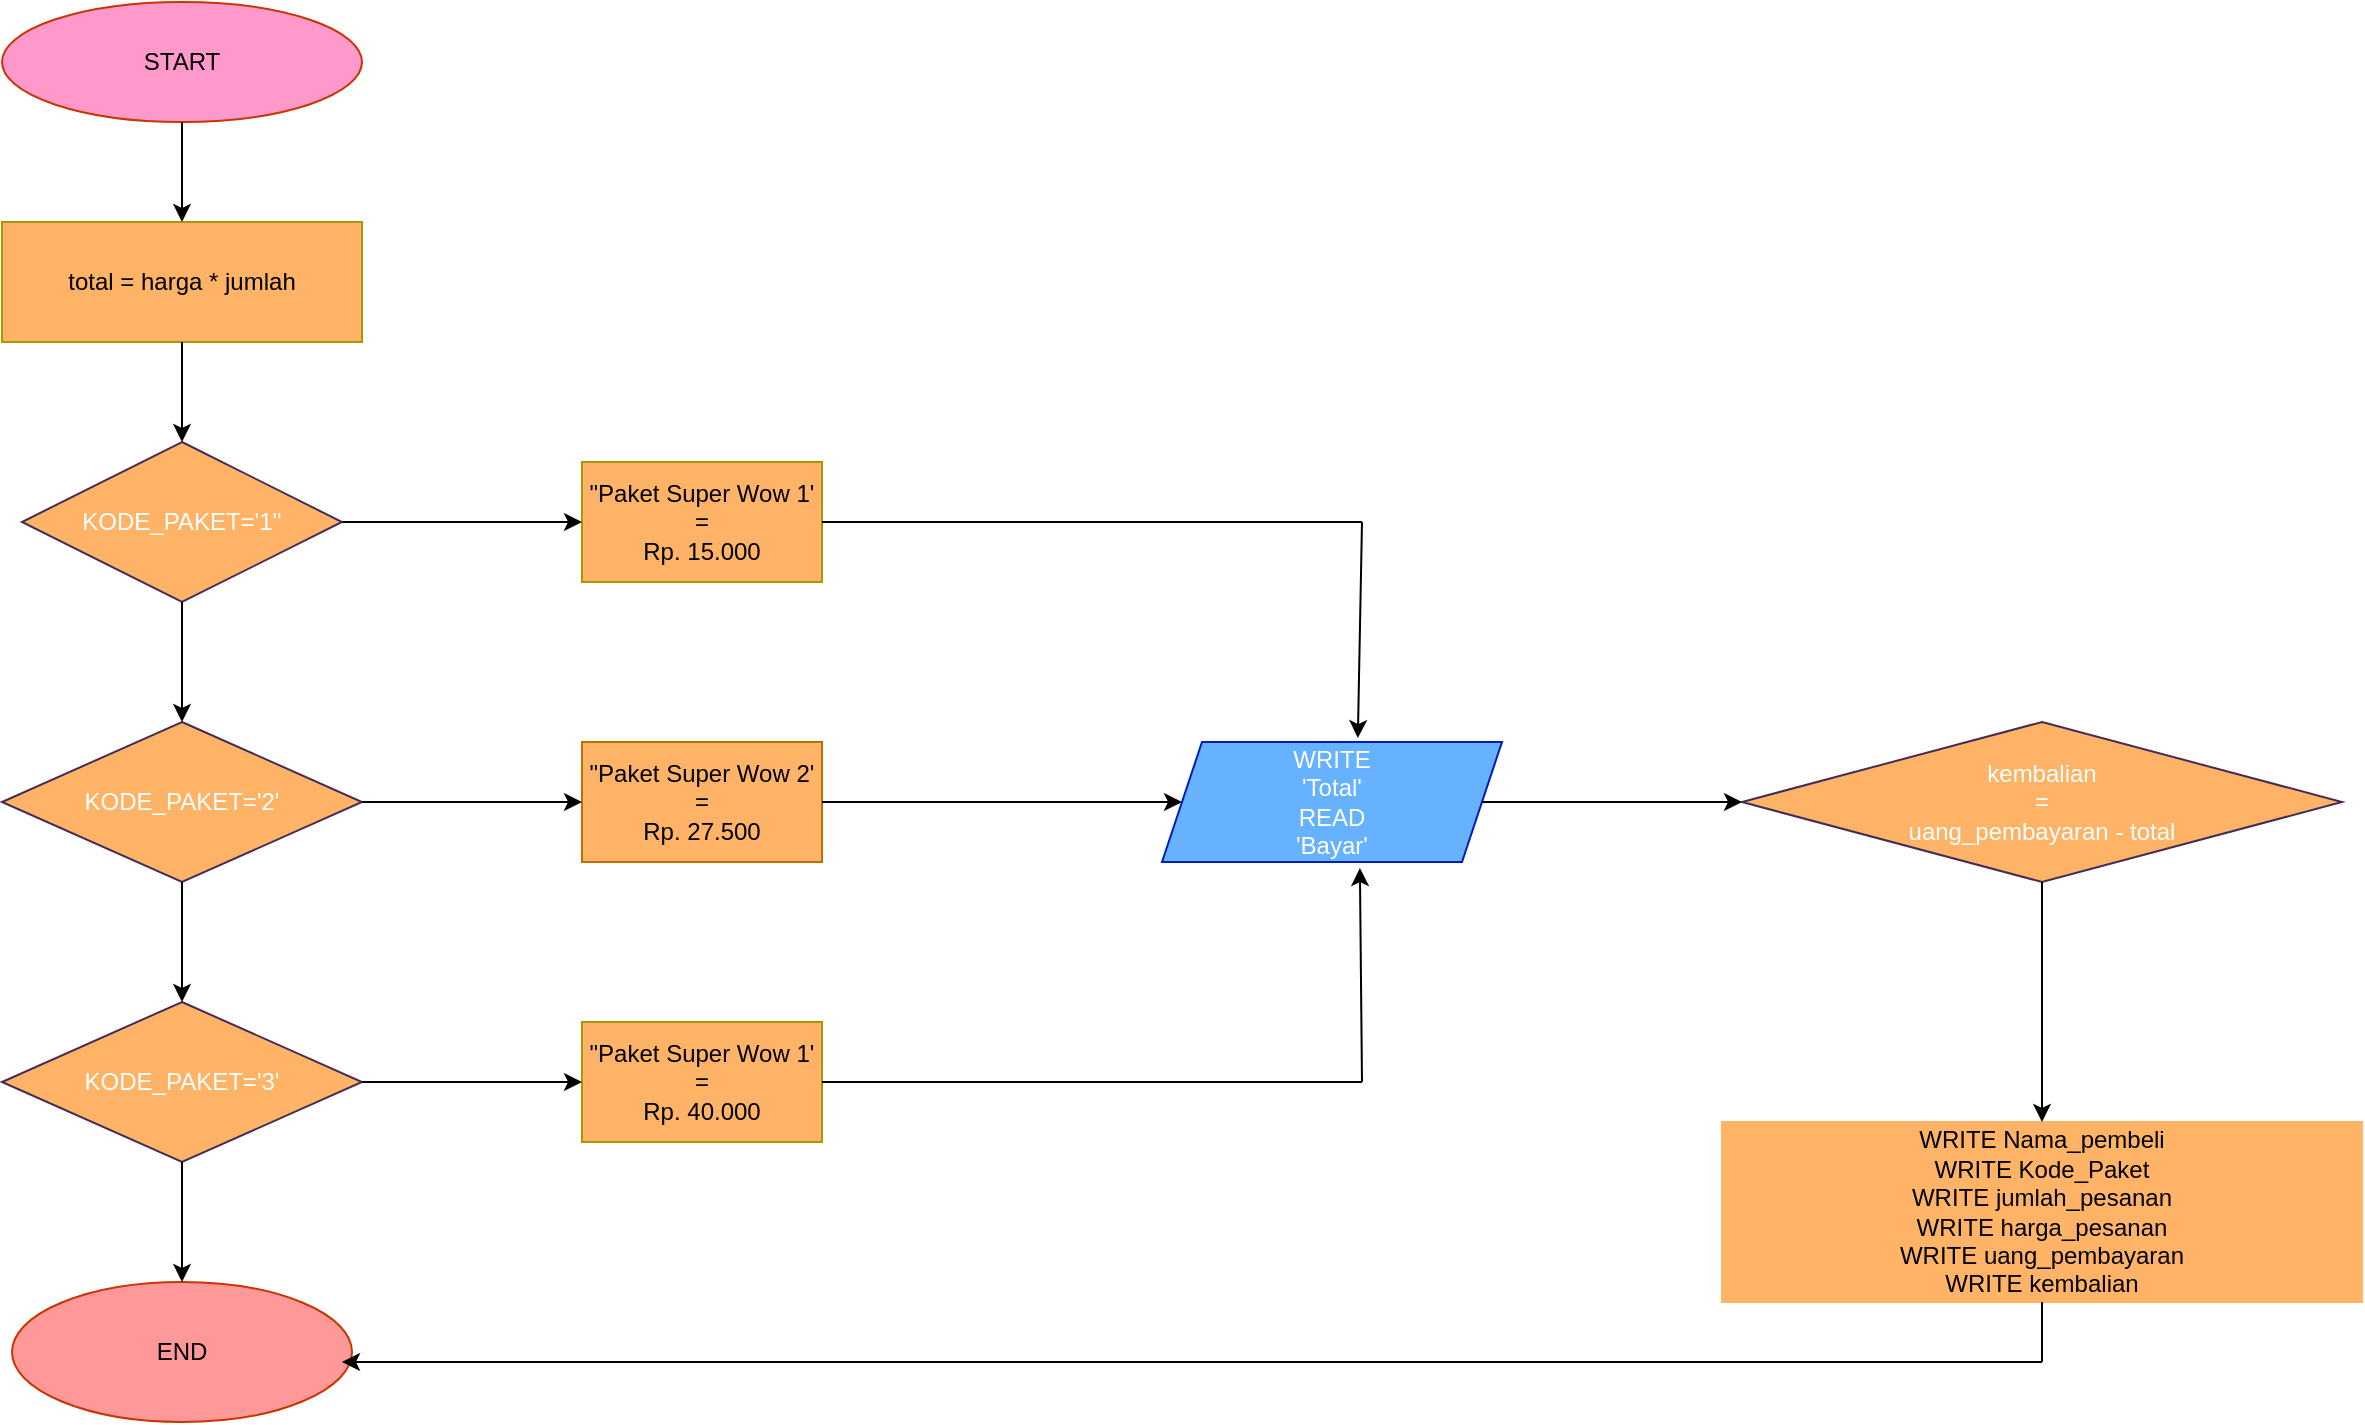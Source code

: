 <mxfile>
    <diagram id="vbL4uRzxYF6oNC6KSm6-" name="Page-1">
        <mxGraphModel dx="615" dy="478" grid="1" gridSize="10" guides="1" tooltips="1" connect="1" arrows="1" fold="1" page="1" pageScale="1" pageWidth="850" pageHeight="1100" math="0" shadow="0">
            <root>
                <mxCell id="0"/>
                <mxCell id="1" parent="0"/>
                <mxCell id="3" value="START" style="ellipse;whiteSpace=wrap;html=1;fillColor=#FF99CC;strokeColor=#C73500;fontColor=#000000;" vertex="1" parent="1">
                    <mxGeometry x="260" y="120" width="180" height="60" as="geometry"/>
                </mxCell>
                <mxCell id="5" value="total = harga * jumlah" style="rounded=0;whiteSpace=wrap;html=1;fillColor=#FFB366;fontColor=#000000;strokeColor=#B09500;" vertex="1" parent="1">
                    <mxGeometry x="260" y="230" width="180" height="60" as="geometry"/>
                </mxCell>
                <mxCell id="6" value="KODE_PAKET='1''" style="rhombus;whiteSpace=wrap;html=1;fillColor=#FFB366;fontColor=#ffffff;strokeColor=#432D57;" vertex="1" parent="1">
                    <mxGeometry x="270" y="340" width="160" height="80" as="geometry"/>
                </mxCell>
                <mxCell id="7" value="&lt;span&gt;KODE_PAKET='2'&lt;/span&gt;" style="rhombus;whiteSpace=wrap;html=1;fillColor=#FFB366;fontColor=#ffffff;strokeColor=#432D57;" vertex="1" parent="1">
                    <mxGeometry x="260" y="480" width="180" height="80" as="geometry"/>
                </mxCell>
                <mxCell id="8" value="&lt;span&gt;KODE_PAKET='3'&lt;/span&gt;" style="rhombus;whiteSpace=wrap;html=1;fillColor=#FFB366;fontColor=#ffffff;strokeColor=#432D57;" vertex="1" parent="1">
                    <mxGeometry x="260" y="620" width="180" height="80" as="geometry"/>
                </mxCell>
                <mxCell id="9" value="END" style="ellipse;whiteSpace=wrap;html=1;fillColor=#FF9999;fontColor=#000000;strokeColor=#C73500;" vertex="1" parent="1">
                    <mxGeometry x="265" y="760" width="170" height="70" as="geometry"/>
                </mxCell>
                <mxCell id="10" value="" style="endArrow=classic;html=1;entryX=0.5;entryY=0;entryDx=0;entryDy=0;" edge="1" parent="1" target="5">
                    <mxGeometry width="50" height="50" relative="1" as="geometry">
                        <mxPoint x="350" y="180" as="sourcePoint"/>
                        <mxPoint x="400" y="130" as="targetPoint"/>
                    </mxGeometry>
                </mxCell>
                <mxCell id="11" value="" style="endArrow=classic;html=1;entryX=0.5;entryY=0;entryDx=0;entryDy=0;" edge="1" parent="1" target="6">
                    <mxGeometry width="50" height="50" relative="1" as="geometry">
                        <mxPoint x="350" y="290" as="sourcePoint"/>
                        <mxPoint x="400" y="240" as="targetPoint"/>
                    </mxGeometry>
                </mxCell>
                <mxCell id="12" value="" style="endArrow=classic;html=1;entryX=0.5;entryY=0;entryDx=0;entryDy=0;" edge="1" parent="1" target="7">
                    <mxGeometry width="50" height="50" relative="1" as="geometry">
                        <mxPoint x="350" y="420" as="sourcePoint"/>
                        <mxPoint x="400" y="370" as="targetPoint"/>
                    </mxGeometry>
                </mxCell>
                <mxCell id="13" value="" style="endArrow=classic;html=1;entryX=0.5;entryY=0;entryDx=0;entryDy=0;" edge="1" parent="1" target="8">
                    <mxGeometry width="50" height="50" relative="1" as="geometry">
                        <mxPoint x="350" y="560" as="sourcePoint"/>
                        <mxPoint x="400" y="510" as="targetPoint"/>
                    </mxGeometry>
                </mxCell>
                <mxCell id="14" value="" style="endArrow=classic;html=1;entryX=0.5;entryY=0;entryDx=0;entryDy=0;" edge="1" parent="1" target="9">
                    <mxGeometry width="50" height="50" relative="1" as="geometry">
                        <mxPoint x="350" y="700" as="sourcePoint"/>
                        <mxPoint x="400" y="650" as="targetPoint"/>
                    </mxGeometry>
                </mxCell>
                <mxCell id="15" value="&quot;Paket Super Wow 1' =&lt;br&gt;Rp. 15.000" style="rounded=0;whiteSpace=wrap;html=1;fillColor=#FFB366;fontColor=#000000;strokeColor=#B09500;" vertex="1" parent="1">
                    <mxGeometry x="550" y="350" width="120" height="60" as="geometry"/>
                </mxCell>
                <mxCell id="16" value="&quot;Paket Super Wow 2' =&lt;br&gt;Rp. 27.500" style="rounded=0;whiteSpace=wrap;html=1;fillColor=#FFB366;fontColor=#000000;strokeColor=#BD7000;" vertex="1" parent="1">
                    <mxGeometry x="550" y="490" width="120" height="60" as="geometry"/>
                </mxCell>
                <mxCell id="17" value="&quot;Paket Super Wow 1' =&lt;br&gt;Rp. 40.000" style="rounded=0;whiteSpace=wrap;html=1;fillColor=#FFB366;fontColor=#000000;strokeColor=#B09500;" vertex="1" parent="1">
                    <mxGeometry x="550" y="630" width="120" height="60" as="geometry"/>
                </mxCell>
                <mxCell id="18" value="" style="endArrow=classic;html=1;entryX=0;entryY=0.5;entryDx=0;entryDy=0;" edge="1" parent="1" target="15">
                    <mxGeometry width="50" height="50" relative="1" as="geometry">
                        <mxPoint x="430" y="380" as="sourcePoint"/>
                        <mxPoint x="480" y="330" as="targetPoint"/>
                    </mxGeometry>
                </mxCell>
                <mxCell id="19" value="" style="endArrow=classic;html=1;entryX=0;entryY=0.5;entryDx=0;entryDy=0;" edge="1" parent="1" target="16">
                    <mxGeometry width="50" height="50" relative="1" as="geometry">
                        <mxPoint x="440" y="520" as="sourcePoint"/>
                        <mxPoint x="490" y="470" as="targetPoint"/>
                    </mxGeometry>
                </mxCell>
                <mxCell id="20" value="" style="endArrow=classic;html=1;entryX=0;entryY=0.5;entryDx=0;entryDy=0;" edge="1" parent="1" target="17">
                    <mxGeometry width="50" height="50" relative="1" as="geometry">
                        <mxPoint x="440" y="660" as="sourcePoint"/>
                        <mxPoint x="490" y="610" as="targetPoint"/>
                    </mxGeometry>
                </mxCell>
                <mxCell id="21" value="WRITE&lt;br&gt;'Total'&lt;br&gt;READ&lt;br&gt;'Bayar'" style="shape=parallelogram;perimeter=parallelogramPerimeter;whiteSpace=wrap;html=1;fixedSize=1;fillColor=#66B2FF;fontColor=#ffffff;strokeColor=#001DBC;" vertex="1" parent="1">
                    <mxGeometry x="840" y="490" width="170" height="60" as="geometry"/>
                </mxCell>
                <mxCell id="22" value="" style="endArrow=classic;html=1;" edge="1" parent="1" target="21">
                    <mxGeometry width="50" height="50" relative="1" as="geometry">
                        <mxPoint x="670" y="520" as="sourcePoint"/>
                        <mxPoint x="720" y="470" as="targetPoint"/>
                    </mxGeometry>
                </mxCell>
                <mxCell id="23" value="" style="endArrow=none;html=1;" edge="1" parent="1">
                    <mxGeometry width="50" height="50" relative="1" as="geometry">
                        <mxPoint x="670" y="380" as="sourcePoint"/>
                        <mxPoint x="940" y="380" as="targetPoint"/>
                    </mxGeometry>
                </mxCell>
                <mxCell id="24" value="" style="endArrow=classic;html=1;entryX=0.576;entryY=-0.033;entryDx=0;entryDy=0;entryPerimeter=0;" edge="1" parent="1" target="21">
                    <mxGeometry width="50" height="50" relative="1" as="geometry">
                        <mxPoint x="940" y="380" as="sourcePoint"/>
                        <mxPoint x="990" y="330" as="targetPoint"/>
                    </mxGeometry>
                </mxCell>
                <mxCell id="25" value="" style="endArrow=none;html=1;" edge="1" parent="1">
                    <mxGeometry width="50" height="50" relative="1" as="geometry">
                        <mxPoint x="670" y="660" as="sourcePoint"/>
                        <mxPoint x="940" y="660" as="targetPoint"/>
                    </mxGeometry>
                </mxCell>
                <mxCell id="26" value="" style="endArrow=classic;html=1;entryX=0.582;entryY=1.05;entryDx=0;entryDy=0;entryPerimeter=0;" edge="1" parent="1" target="21">
                    <mxGeometry width="50" height="50" relative="1" as="geometry">
                        <mxPoint x="940" y="660" as="sourcePoint"/>
                        <mxPoint x="990" y="610" as="targetPoint"/>
                    </mxGeometry>
                </mxCell>
                <mxCell id="27" value="kembalian&lt;br&gt;=&lt;br&gt;uang_pembayaran - total" style="rhombus;whiteSpace=wrap;html=1;fillColor=#FFB366;fontColor=#ffffff;strokeColor=#432D57;" vertex="1" parent="1">
                    <mxGeometry x="1130" y="480" width="300" height="80" as="geometry"/>
                </mxCell>
                <mxCell id="29" value="WRITE Nama_pembeli&lt;br&gt;WRITE Kode_Paket&lt;br&gt;WRITE jumlah_pesanan&lt;br&gt;WRITE harga_pesanan&lt;br&gt;WRITE uang_pembayaran&lt;br&gt;WRITE kembalian" style="rounded=0;whiteSpace=wrap;html=1;fillColor=#FFB366;fontColor=#000000;strokeColor=#FFB366;" vertex="1" parent="1">
                    <mxGeometry x="1120" y="680" width="320" height="90" as="geometry"/>
                </mxCell>
                <mxCell id="30" value="" style="endArrow=classic;html=1;entryX=0;entryY=0.5;entryDx=0;entryDy=0;" edge="1" parent="1" target="27">
                    <mxGeometry width="50" height="50" relative="1" as="geometry">
                        <mxPoint x="1000" y="520" as="sourcePoint"/>
                        <mxPoint x="1050" y="470" as="targetPoint"/>
                    </mxGeometry>
                </mxCell>
                <mxCell id="31" value="" style="endArrow=classic;html=1;entryX=0.5;entryY=0;entryDx=0;entryDy=0;" edge="1" parent="1" target="29">
                    <mxGeometry width="50" height="50" relative="1" as="geometry">
                        <mxPoint x="1280" y="560" as="sourcePoint"/>
                        <mxPoint x="1330" y="510" as="targetPoint"/>
                    </mxGeometry>
                </mxCell>
                <mxCell id="32" value="" style="endArrow=none;html=1;" edge="1" parent="1">
                    <mxGeometry width="50" height="50" relative="1" as="geometry">
                        <mxPoint x="1280" y="800" as="sourcePoint"/>
                        <mxPoint x="1280" y="770" as="targetPoint"/>
                    </mxGeometry>
                </mxCell>
                <mxCell id="33" value="" style="endArrow=classic;html=1;" edge="1" parent="1">
                    <mxGeometry width="50" height="50" relative="1" as="geometry">
                        <mxPoint x="1280" y="800" as="sourcePoint"/>
                        <mxPoint x="430" y="800" as="targetPoint"/>
                    </mxGeometry>
                </mxCell>
            </root>
        </mxGraphModel>
    </diagram>
</mxfile>